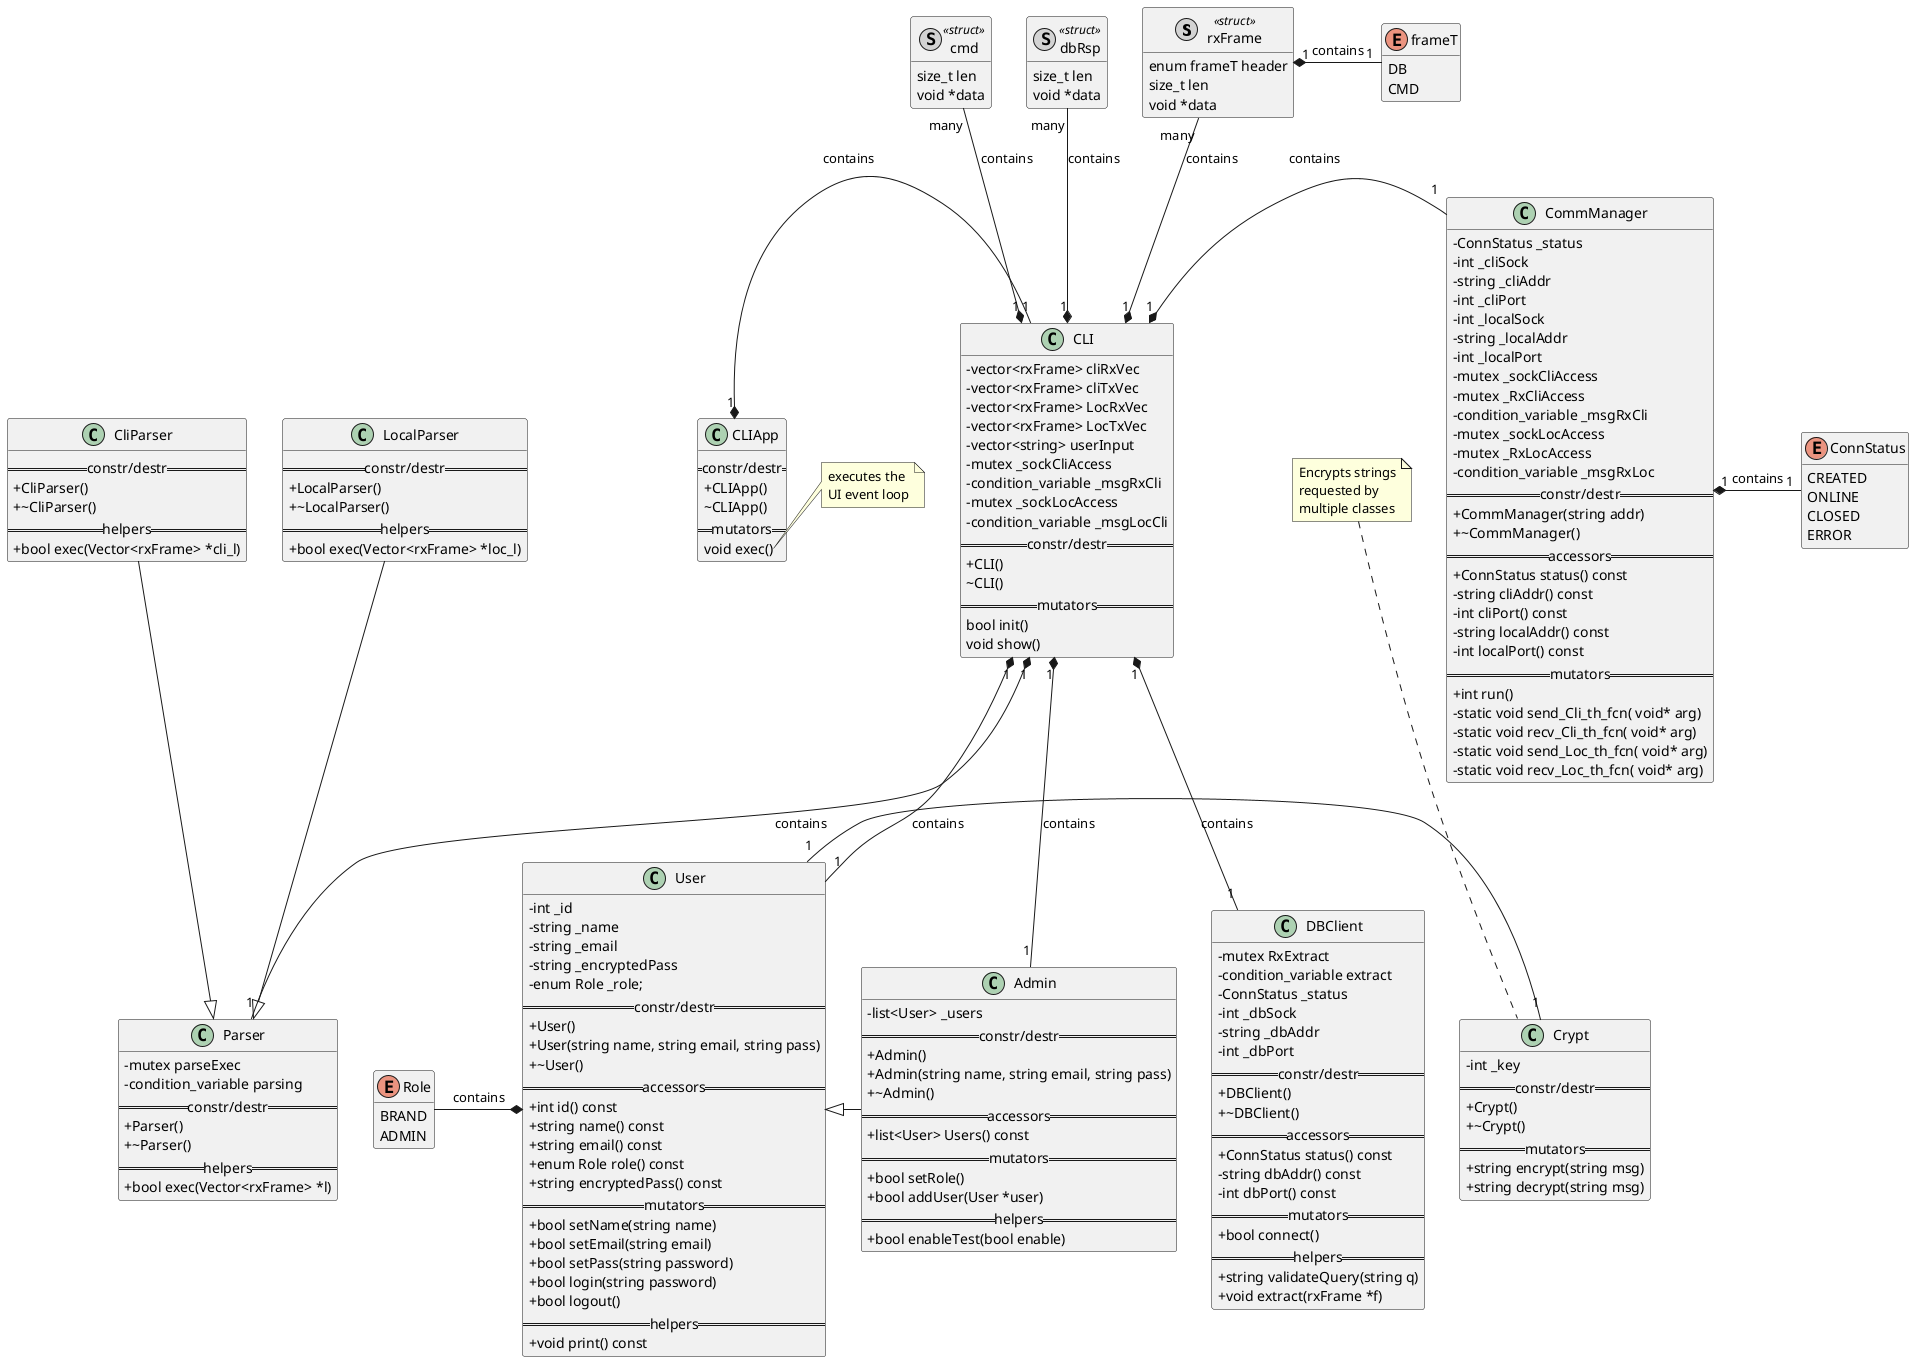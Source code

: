 @startuml
'' ---------------- THEMES (some only work on the web server) -----------
''!theme plain
''!theme toy
''!theme spacelab
''!theme mars (does not work)
'' -------------------- Splitting into several files -----------
page 2x2
skinparam pageMargin 10
skinparam pageExternalColor gray
skinparam pageBorderColor black
'' --------------------------------------------------------------
'' remove attributes and methods icons
skinparam classAttributeIconSize 0
'' --------------------------------------------------------------
'' ------- defining elements --------
''interface       interface
'' ------- structures
''class Ad_DB <<(S,#FF7700)struct>>
''class User_DB <<(S,#FF7700)struct>>
''class Station <<(S,#FF7700)struct>>
hide <<struct>> methods
hide enum methods
''hide <<struct>> circle
''class Ad_DB {
''+FILE vid_f
''+fragType frag
''+bool rented
''}
''
''class User_DB{
''+bool admin
''+char* name
''+char* encrypted_pass
''}
class rxFrame <<(S,lightgrey)struct>>{
enum frameT header
size_t len
void *data
}
class dbRsp <<(S,lightgrey)struct>>{
size_t len
void *data
}
class cmd <<(S,lightgrey)struct>>{
size_t len
void *data
}
' ---------

enum ConnStatus{
CREATED
ONLINE
CLOSED
ERROR
}

enum Role{
BRAND
ADMIN
}

enum frameT{
DB
CMD
}
'' ---------


'' -------- Classes 
'' APP
''class AppManager{
''    - UIApp uiApp()
''    - UIWidget win()
''}
class CLIApp{
    == constr/destr ==
    +CLIApp()
    ~CLIApp()
    == mutators ==
    void exec()
}
    note right of CLIApp::exec
    executes the 
    UI event loop
    end note
class CLI{
  - vector<rxFrame> cliRxVec
  - vector<rxFrame> cliTxVec
  - vector<rxFrame> LocRxVec
  - vector<rxFrame> LocTxVec
  - vector<string> userInput
  - mutex _sockCliAccess
  - condition_variable _msgRxCli
  - mutex _sockLocAccess
  - condition_variable _msgLocCli
  == constr/destr ==
  +CLI()
  ~CLI()
  == mutators ==
  bool init()
  void show()
}

'' User
class User{
  -int _id
  -string _name
  -string _email
  -string _encryptedPass
  -enum Role _role;
  == constr/destr ==
  +User()
  +User(string name, string email, string pass)
  +~User()
  == accessors ==
  + int id() const
  + string name() const
  + string email() const
  + enum Role role() const
  + string encryptedPass() const
  == mutators ==
  + bool setName(string name)
  + bool setEmail(string email)
  + bool setPass(string password)
  + bool login(string password)
  + bool logout()
  == helpers ==
  + void print() const
}
class Admin{
  -list<User> _users
  == constr/destr ==
  +Admin()
  +Admin(string name, string email, string pass)
  +~Admin()
  == accessors ==
  + list<User> Users() const
  == mutators ==
  + bool setRole()
  + bool addUser(User *user)
  == helpers ==
  + bool enableTest(bool enable)
}
'' Crypt
class Crypt{
  -int _key
  == constr/destr ==
  +Crypt()
  +~Crypt()
  == mutators ==
  + string encrypt(string msg)
  + string decrypt(string msg)
}
note top of Crypt
Encrypts strings
requested by
multiple classes
end note
'' COMM MANAGER
class CommManager{
  -ConnStatus _status
  -int _cliSock
  -string _cliAddr
  -int _cliPort
  -int _localSock
  -string _localAddr
  -int _localPort
  -mutex _sockCliAccess
  -mutex _RxCliAccess
  -condition_variable _msgRxCli
  -mutex _sockLocAccess
  -mutex _RxLocAccess
  -condition_variable _msgRxLoc
  == constr/destr ==
  +CommManager(string addr)
  +~CommManager()
  == accessors ==
  + ConnStatus status() const
  - string cliAddr() const
  - int cliPort() const
  - string localAddr() const
  - int localPort() const
  == mutators ==
  + int run()
  - static void send_Cli_th_fcn( void* arg)
  - static void recv_Cli_th_fcn( void* arg)
  - static void send_Loc_th_fcn( void* arg) 
  - static void recv_Loc_th_fcn( void* arg)
''  + int Send(int sd, const void *obj, size_t len);
''  + int Recv(int sd, void *obj, size_t len);
}
'' DB Client
class DBClient{
  -mutex RxExtract
  -condition_variable extract
  -ConnStatus _status
  -int _dbSock
  -string _dbAddr
  -int _dbPort
  == constr/destr ==
  +DBClient()
  +~DBClient()
  == accessors ==
  + ConnStatus status() const
  - string dbAddr() const
  - int dbPort() const
  == mutators ==
  + bool connect()
  == helpers ==
  + string validateQuery(string q)
  + void extract(rxFrame *f)
}
class Parser{
  -mutex parseExec
  -condition_variable parsing
  == constr/destr ==
  +Parser()
  +~Parser()
  == helpers ==
  + bool exec(Vector<rxFrame> *l)
}
class CliParser{
  == constr/destr ==
  +CliParser()
  +~CliParser()
  == helpers ==
  + bool exec(Vector<rxFrame> *cli_l)
}
class LocalParser{
  == constr/destr ==
  +LocalParser()
  +~LocalParser()
  == helpers ==
  + bool exec(Vector<rxFrame> *loc_l)
}

'' ----------------

'' ----------- Containers

'' ----------------

'' --------------------------------------------------------------


'' ---------- Relation between classes -----------
'' Types
'' - extension (inheritance):   <|--
'' - composition: *--
'' - Aggregation: o--
CLIApp "1" *- "1" CLI: contains
CLI "1" *- "1" CommManager: contains
CLI "1" *-- "1" DBClient: contains
CLI "1" *-- "1" User: contains
CLI "1" *-- "1" Admin: contains
CommManager "1" *- "1" ConnStatus: contains
Admin -l-|> User
User *-l- Role: contains
User "1" - "1" Crypt
CLI "1" *-- "1" Parser: contains
rxFrame "1" *- "1" frameT: contains
CLI "1" *-u- "many" rxFrame: contains
CLI "1" *-u- "many" dbRsp: contains
CLI "1" *-u- "many" cmd: contains
CliParser --|> Parser
LocalParser --|> Parser
''UIView <|-- UIWindow: inherits

'' ------------------------------

@enduml